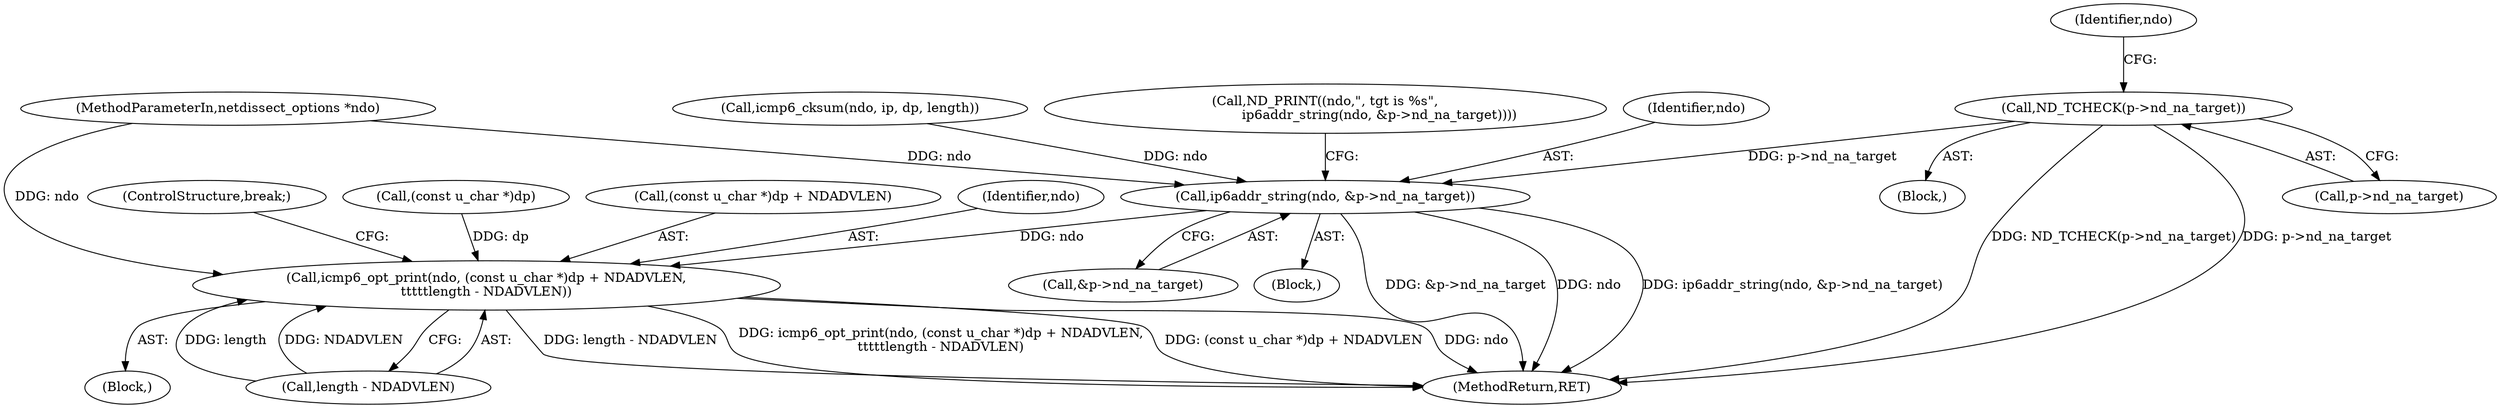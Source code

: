 digraph "0_tcpdump_67c7126062d59729cd421bb38f9594015c9907ba@pointer" {
"1000684" [label="(Call,ND_TCHECK(p->nd_na_target))"];
"1000693" [label="(Call,ip6addr_string(ndo, &p->nd_na_target))"];
"1000717" [label="(Call,icmp6_opt_print(ndo, (const u_char *)dp + NDADVLEN,\n\t\t\t\t\tlength - NDADVLEN))"];
"1000685" [label="(Call,p->nd_na_target)"];
"1000727" [label="(ControlStructure,break;)"];
"1000703" [label="(Block,)"];
"1000719" [label="(Call,(const u_char *)dp + NDADVLEN)"];
"1001016" [label="(MethodReturn,RET)"];
"1000724" [label="(Call,length - NDADVLEN)"];
"1000693" [label="(Call,ip6addr_string(ndo, &p->nd_na_target))"];
"1000718" [label="(Identifier,ndo)"];
"1000684" [label="(Call,ND_TCHECK(p->nd_na_target))"];
"1000695" [label="(Call,&p->nd_na_target)"];
"1000694" [label="(Identifier,ndo)"];
"1000677" [label="(Block,)"];
"1000691" [label="(Block,)"];
"1000171" [label="(Call,icmp6_cksum(ndo, ip, dp, length))"];
"1000106" [label="(MethodParameterIn,netdissect_options *ndo)"];
"1000690" [label="(Identifier,ndo)"];
"1000688" [label="(Call,ND_PRINT((ndo,\", tgt is %s\",\n                          ip6addr_string(ndo, &p->nd_na_target))))"];
"1000717" [label="(Call,icmp6_opt_print(ndo, (const u_char *)dp + NDADVLEN,\n\t\t\t\t\tlength - NDADVLEN))"];
"1000720" [label="(Call,(const u_char *)dp)"];
"1000684" -> "1000677"  [label="AST: "];
"1000684" -> "1000685"  [label="CFG: "];
"1000685" -> "1000684"  [label="AST: "];
"1000690" -> "1000684"  [label="CFG: "];
"1000684" -> "1001016"  [label="DDG: ND_TCHECK(p->nd_na_target)"];
"1000684" -> "1001016"  [label="DDG: p->nd_na_target"];
"1000684" -> "1000693"  [label="DDG: p->nd_na_target"];
"1000693" -> "1000691"  [label="AST: "];
"1000693" -> "1000695"  [label="CFG: "];
"1000694" -> "1000693"  [label="AST: "];
"1000695" -> "1000693"  [label="AST: "];
"1000688" -> "1000693"  [label="CFG: "];
"1000693" -> "1001016"  [label="DDG: ip6addr_string(ndo, &p->nd_na_target)"];
"1000693" -> "1001016"  [label="DDG: &p->nd_na_target"];
"1000693" -> "1001016"  [label="DDG: ndo"];
"1000171" -> "1000693"  [label="DDG: ndo"];
"1000106" -> "1000693"  [label="DDG: ndo"];
"1000693" -> "1000717"  [label="DDG: ndo"];
"1000717" -> "1000703"  [label="AST: "];
"1000717" -> "1000724"  [label="CFG: "];
"1000718" -> "1000717"  [label="AST: "];
"1000719" -> "1000717"  [label="AST: "];
"1000724" -> "1000717"  [label="AST: "];
"1000727" -> "1000717"  [label="CFG: "];
"1000717" -> "1001016"  [label="DDG: length - NDADVLEN"];
"1000717" -> "1001016"  [label="DDG: icmp6_opt_print(ndo, (const u_char *)dp + NDADVLEN,\n\t\t\t\t\tlength - NDADVLEN)"];
"1000717" -> "1001016"  [label="DDG: (const u_char *)dp + NDADVLEN"];
"1000717" -> "1001016"  [label="DDG: ndo"];
"1000106" -> "1000717"  [label="DDG: ndo"];
"1000720" -> "1000717"  [label="DDG: dp"];
"1000724" -> "1000717"  [label="DDG: length"];
"1000724" -> "1000717"  [label="DDG: NDADVLEN"];
}
